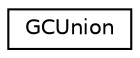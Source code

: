 digraph "Graphical Class Hierarchy"
{
 // LATEX_PDF_SIZE
  edge [fontname="Helvetica",fontsize="10",labelfontname="Helvetica",labelfontsize="10"];
  node [fontname="Helvetica",fontsize="10",shape=record];
  rankdir="LR";
  Node0 [label="GCUnion",height=0.2,width=0.4,color="black", fillcolor="white", style="filled",URL="$union_g_c_union.html",tooltip=" "];
}
